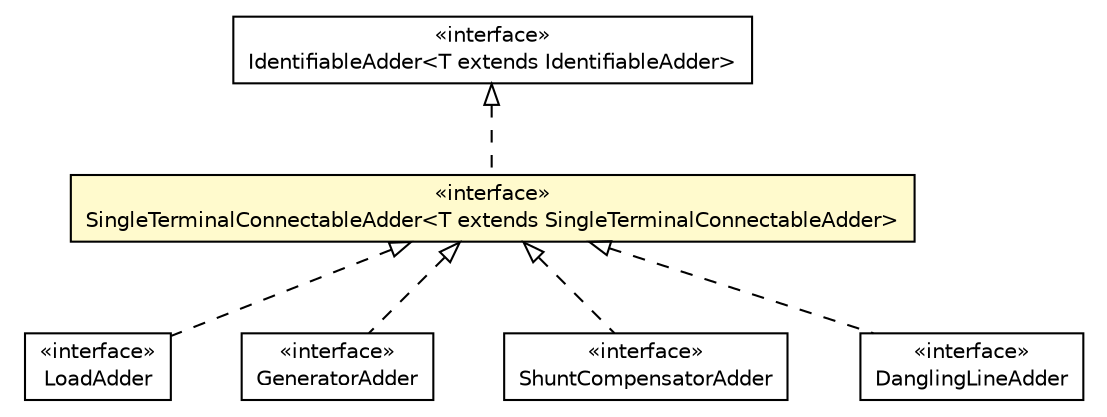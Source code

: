 #!/usr/local/bin/dot
#
# Class diagram 
# Generated by UMLGraph version R5_6 (http://www.umlgraph.org/)
#

digraph G {
	edge [fontname="Helvetica",fontsize=10,labelfontname="Helvetica",labelfontsize=10];
	node [fontname="Helvetica",fontsize=10,shape=plaintext];
	nodesep=0.25;
	ranksep=0.5;
	// eu.itesla_project.iidm.network.LoadAdder
	c7326 [label=<<table title="eu.itesla_project.iidm.network.LoadAdder" border="0" cellborder="1" cellspacing="0" cellpadding="2" port="p" href="./LoadAdder.html">
		<tr><td><table border="0" cellspacing="0" cellpadding="1">
<tr><td align="center" balign="center"> &#171;interface&#187; </td></tr>
<tr><td align="center" balign="center"> LoadAdder </td></tr>
		</table></td></tr>
		</table>>, URL="./LoadAdder.html", fontname="Helvetica", fontcolor="black", fontsize=10.0];
	// eu.itesla_project.iidm.network.IdentifiableAdder<T extends eu.itesla_project.iidm.network.IdentifiableAdder>
	c7388 [label=<<table title="eu.itesla_project.iidm.network.IdentifiableAdder" border="0" cellborder="1" cellspacing="0" cellpadding="2" port="p" href="./IdentifiableAdder.html">
		<tr><td><table border="0" cellspacing="0" cellpadding="1">
<tr><td align="center" balign="center"> &#171;interface&#187; </td></tr>
<tr><td align="center" balign="center"> IdentifiableAdder&lt;T extends IdentifiableAdder&gt; </td></tr>
		</table></td></tr>
		</table>>, URL="./IdentifiableAdder.html", fontname="Helvetica", fontcolor="black", fontsize=10.0];
	// eu.itesla_project.iidm.network.GeneratorAdder
	c7391 [label=<<table title="eu.itesla_project.iidm.network.GeneratorAdder" border="0" cellborder="1" cellspacing="0" cellpadding="2" port="p" href="./GeneratorAdder.html">
		<tr><td><table border="0" cellspacing="0" cellpadding="1">
<tr><td align="center" balign="center"> &#171;interface&#187; </td></tr>
<tr><td align="center" balign="center"> GeneratorAdder </td></tr>
		</table></td></tr>
		</table>>, URL="./GeneratorAdder.html", fontname="Helvetica", fontcolor="black", fontsize=10.0];
	// eu.itesla_project.iidm.network.ShuntCompensatorAdder
	c7405 [label=<<table title="eu.itesla_project.iidm.network.ShuntCompensatorAdder" border="0" cellborder="1" cellspacing="0" cellpadding="2" port="p" href="./ShuntCompensatorAdder.html">
		<tr><td><table border="0" cellspacing="0" cellpadding="1">
<tr><td align="center" balign="center"> &#171;interface&#187; </td></tr>
<tr><td align="center" balign="center"> ShuntCompensatorAdder </td></tr>
		</table></td></tr>
		</table>>, URL="./ShuntCompensatorAdder.html", fontname="Helvetica", fontcolor="black", fontsize=10.0];
	// eu.itesla_project.iidm.network.DanglingLineAdder
	c7407 [label=<<table title="eu.itesla_project.iidm.network.DanglingLineAdder" border="0" cellborder="1" cellspacing="0" cellpadding="2" port="p" href="./DanglingLineAdder.html">
		<tr><td><table border="0" cellspacing="0" cellpadding="1">
<tr><td align="center" balign="center"> &#171;interface&#187; </td></tr>
<tr><td align="center" balign="center"> DanglingLineAdder </td></tr>
		</table></td></tr>
		</table>>, URL="./DanglingLineAdder.html", fontname="Helvetica", fontcolor="black", fontsize=10.0];
	// eu.itesla_project.iidm.network.SingleTerminalConnectableAdder<T extends eu.itesla_project.iidm.network.SingleTerminalConnectableAdder>
	c7409 [label=<<table title="eu.itesla_project.iidm.network.SingleTerminalConnectableAdder" border="0" cellborder="1" cellspacing="0" cellpadding="2" port="p" bgcolor="lemonChiffon" href="./SingleTerminalConnectableAdder.html">
		<tr><td><table border="0" cellspacing="0" cellpadding="1">
<tr><td align="center" balign="center"> &#171;interface&#187; </td></tr>
<tr><td align="center" balign="center"> SingleTerminalConnectableAdder&lt;T extends SingleTerminalConnectableAdder&gt; </td></tr>
		</table></td></tr>
		</table>>, URL="./SingleTerminalConnectableAdder.html", fontname="Helvetica", fontcolor="black", fontsize=10.0];
	//eu.itesla_project.iidm.network.LoadAdder implements eu.itesla_project.iidm.network.SingleTerminalConnectableAdder<T extends eu.itesla_project.iidm.network.SingleTerminalConnectableAdder>
	c7409:p -> c7326:p [dir=back,arrowtail=empty,style=dashed];
	//eu.itesla_project.iidm.network.GeneratorAdder implements eu.itesla_project.iidm.network.SingleTerminalConnectableAdder<T extends eu.itesla_project.iidm.network.SingleTerminalConnectableAdder>
	c7409:p -> c7391:p [dir=back,arrowtail=empty,style=dashed];
	//eu.itesla_project.iidm.network.ShuntCompensatorAdder implements eu.itesla_project.iidm.network.SingleTerminalConnectableAdder<T extends eu.itesla_project.iidm.network.SingleTerminalConnectableAdder>
	c7409:p -> c7405:p [dir=back,arrowtail=empty,style=dashed];
	//eu.itesla_project.iidm.network.DanglingLineAdder implements eu.itesla_project.iidm.network.SingleTerminalConnectableAdder<T extends eu.itesla_project.iidm.network.SingleTerminalConnectableAdder>
	c7409:p -> c7407:p [dir=back,arrowtail=empty,style=dashed];
	//eu.itesla_project.iidm.network.SingleTerminalConnectableAdder<T extends eu.itesla_project.iidm.network.SingleTerminalConnectableAdder> implements eu.itesla_project.iidm.network.IdentifiableAdder<T extends eu.itesla_project.iidm.network.IdentifiableAdder>
	c7388:p -> c7409:p [dir=back,arrowtail=empty,style=dashed];
}

